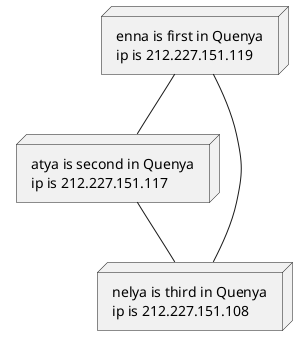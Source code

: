 @startuml
'https://plantuml.com/deployment-diagram

node enna [
  enna is first in Quenya
  ip is 212.227.151.119
]
node atya [
  atya is second in Quenya
  ip is 212.227.151.117
]
node nelya [
  nelya is third in Quenya
  ip is 212.227.151.108
]

enna -- atya
enna -- nelya
atya -- nelya

@enduml
